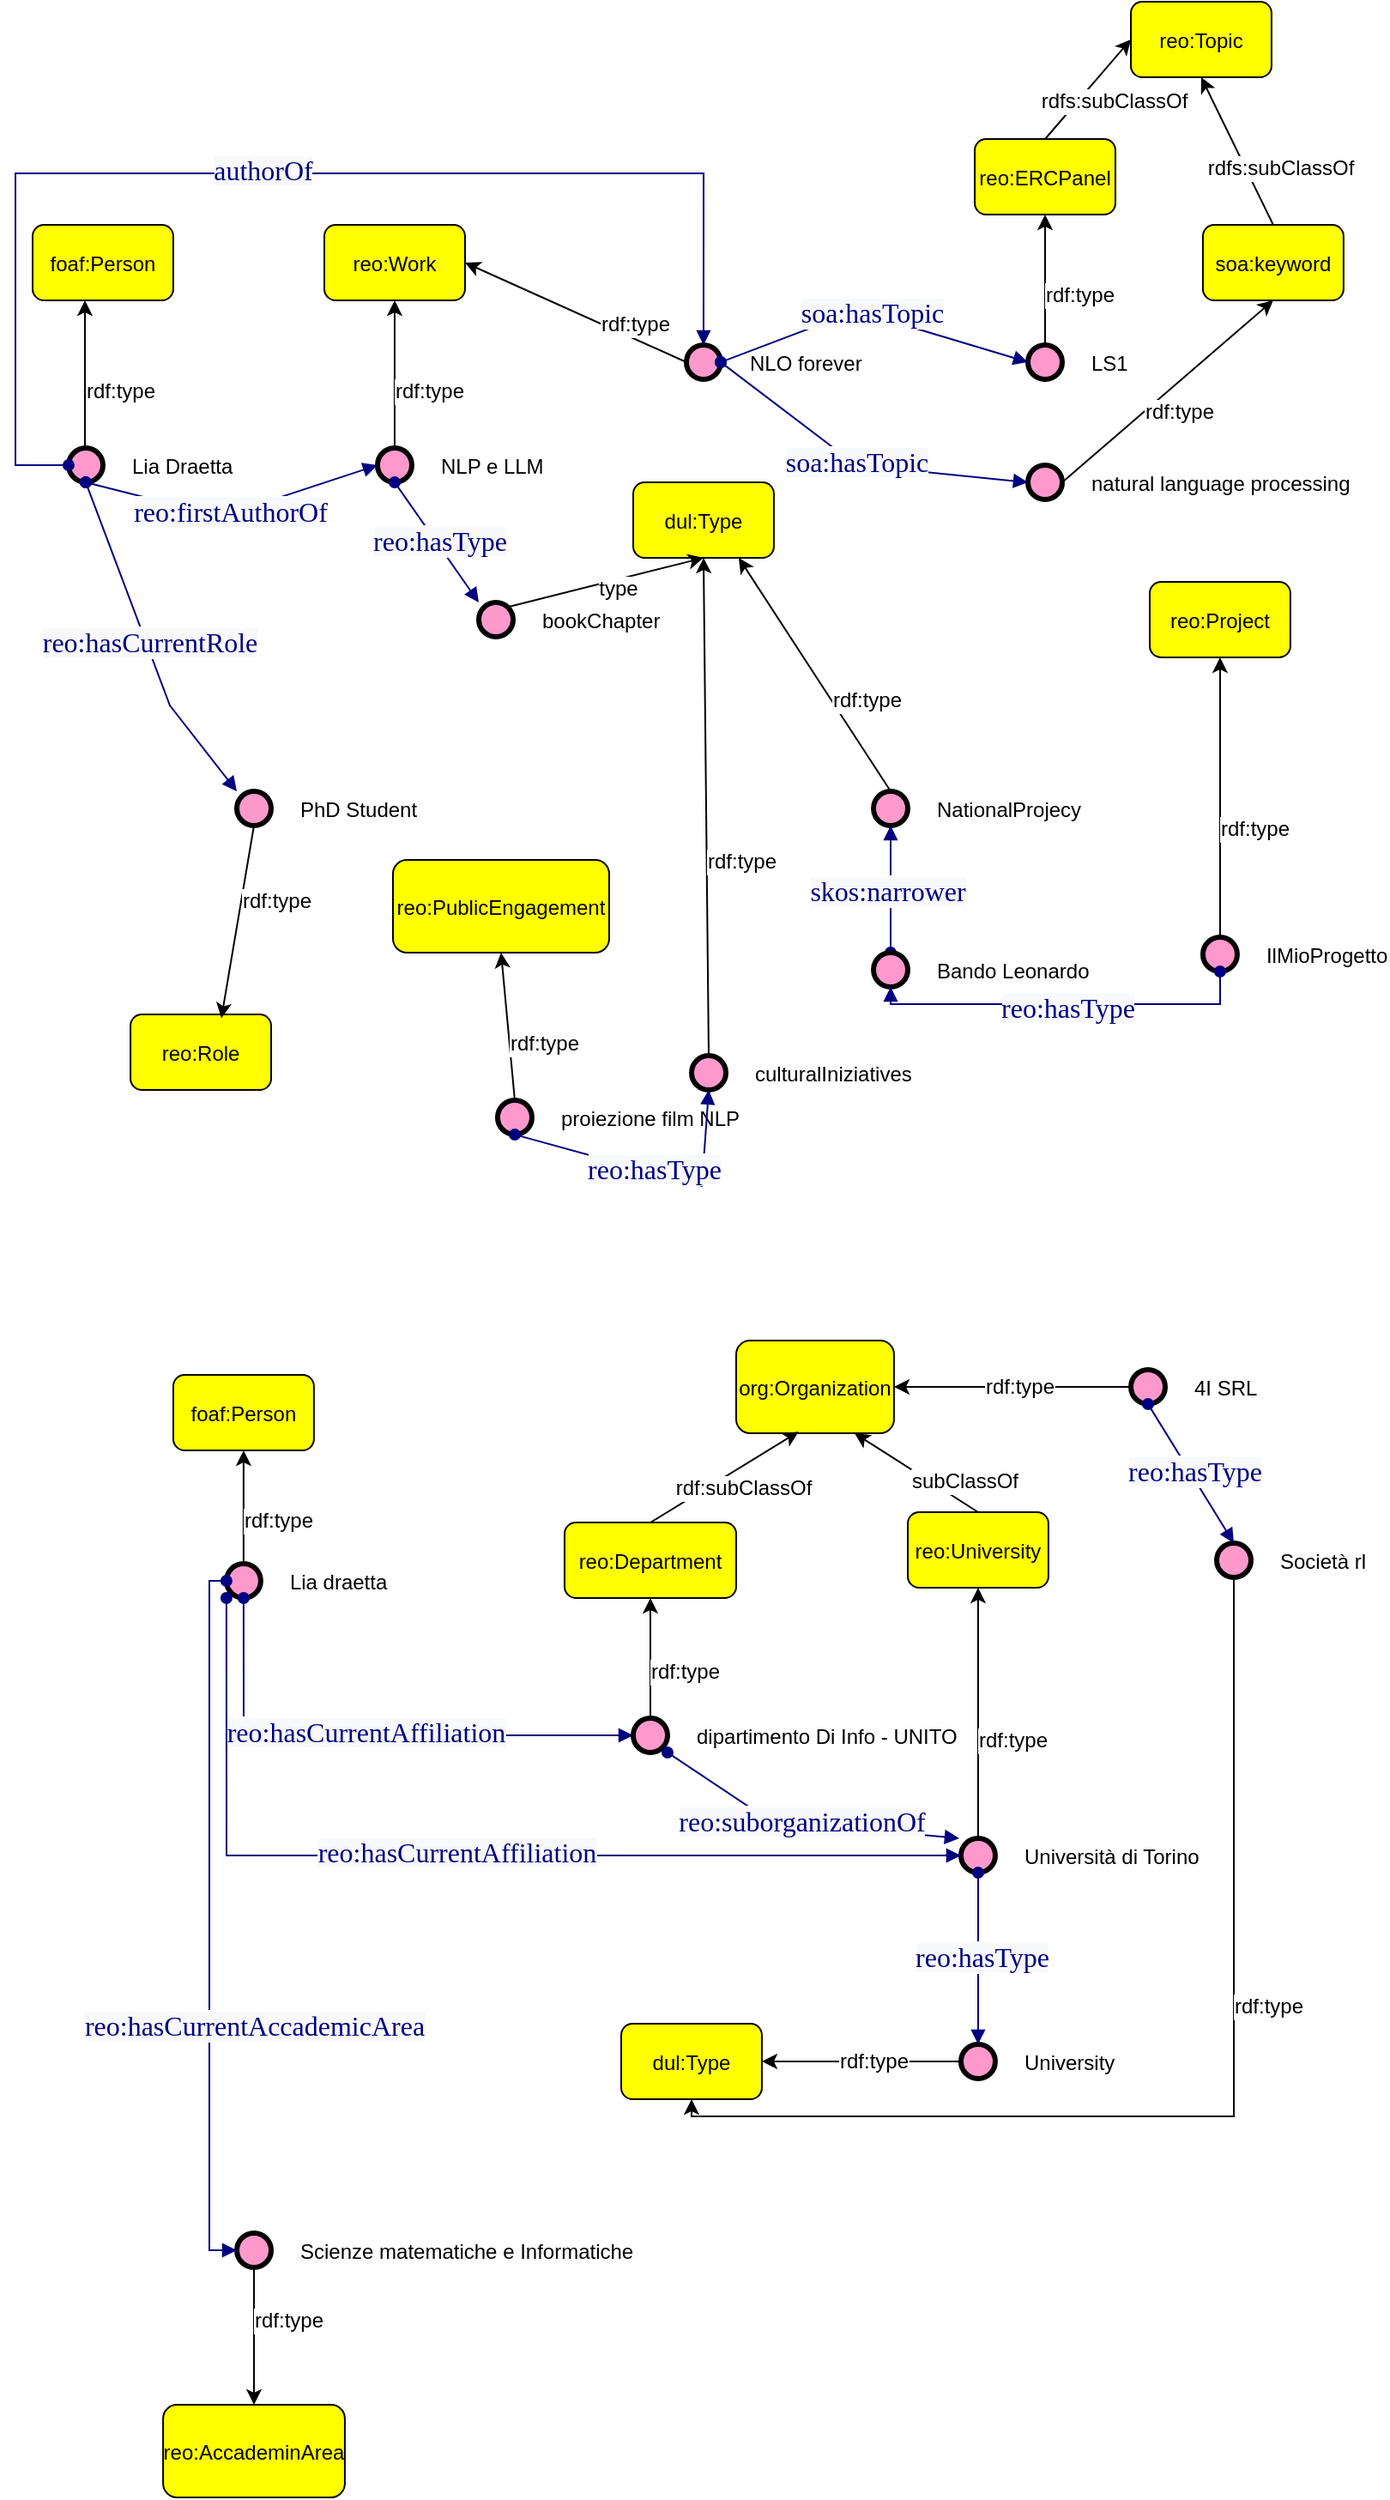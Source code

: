 <mxfile version="26.0.10">
  <diagram name="Pagina-1" id="G8kjAlk_GBHAxWzY2wQV">
    <mxGraphModel dx="1254" dy="639" grid="1" gridSize="10" guides="1" tooltips="1" connect="1" arrows="1" fold="1" page="1" pageScale="1" pageWidth="827" pageHeight="1169" math="0" shadow="0">
      <root>
        <mxCell id="0" />
        <mxCell id="1" parent="0" />
        <mxCell id="cSvHSWAlFdiokaMuMZuH-1" value="reo:Work" style="graphMlID=n4;shape=rect;rounded=1;arcsize=30;fillColor=#ffff00;strokeColor=#000000;strokeWidth=1.0" parent="1" vertex="1">
          <mxGeometry x="200" y="150" width="81.968" height="44" as="geometry" />
        </mxCell>
        <mxCell id="cSvHSWAlFdiokaMuMZuH-2" value="NLP e LLM" style="graphMlID=n9;shape=ellipse;fillColor=#ff99cc;strokeColor=#000000;strokeWidth=3.0;verticalAlign=middle;labelPosition=right;verticalLabelPosition=middle;align=left;spacingRight=1;spacing=17;" parent="1" vertex="1">
          <mxGeometry x="230.98" y="280" width="20" height="20" as="geometry" />
        </mxCell>
        <mxCell id="cSvHSWAlFdiokaMuMZuH-3" value="" style="endArrow=classic;html=1;textDirection=ltr;rounded=0;exitX=0.5;exitY=0;exitDx=0;exitDy=0;entryX=0.5;entryY=1;entryDx=0;entryDy=0;" parent="1" source="cSvHSWAlFdiokaMuMZuH-2" target="cSvHSWAlFdiokaMuMZuH-1" edge="1">
          <mxGeometry width="50" height="50" relative="1" as="geometry">
            <mxPoint x="340" y="300" as="sourcePoint" />
            <mxPoint x="487.95" y="300" as="targetPoint" />
          </mxGeometry>
        </mxCell>
        <mxCell id="cSvHSWAlFdiokaMuMZuH-4" value="rdf:type" style="text;html=1;align=center;verticalAlign=middle;resizable=0;points=[];labelBackgroundColor=#ffffff;rotation=0;" parent="cSvHSWAlFdiokaMuMZuH-3" vertex="1" connectable="0">
          <mxGeometry x="-0.221" relative="1" as="geometry">
            <mxPoint x="19.95" as="offset" />
          </mxGeometry>
        </mxCell>
        <mxCell id="cSvHSWAlFdiokaMuMZuH-7" value="" style="graphMlID=e0;rounded=0;endArrow=block;strokeColor=#000080;strokeWidth=1.0;startArrow=oval;startFill=1;endFill=1;exitX=0.5;exitY=1;exitDx=0;exitDy=0;entryX=0;entryY=0;entryDx=0;entryDy=0;" parent="1" source="cSvHSWAlFdiokaMuMZuH-2" target="cSvHSWAlFdiokaMuMZuH-9" edge="1">
          <mxGeometry relative="1" as="geometry">
            <mxPoint x="340" y="300.082" as="sourcePoint" />
            <mxPoint x="320" y="350" as="targetPoint" />
          </mxGeometry>
        </mxCell>
        <mxCell id="cSvHSWAlFdiokaMuMZuH-8" value="&lt;span style=&quot;color: rgb(0, 0, 128); font-family: dialog; font-size: 16px; background-color: rgb(248, 249, 250);&quot;&gt;reo:hasType&lt;/span&gt;" style="text;html=1;align=center;verticalAlign=middle;resizable=0;points=[];labelBackgroundColor=#ffffff;" parent="cSvHSWAlFdiokaMuMZuH-7" vertex="1" connectable="0">
          <mxGeometry x="-0.017" y="2" relative="1" as="geometry">
            <mxPoint as="offset" />
          </mxGeometry>
        </mxCell>
        <mxCell id="cSvHSWAlFdiokaMuMZuH-9" value="bookChapter" style="graphMlID=n9;shape=ellipse;fillColor=#ff99cc;strokeColor=#000000;strokeWidth=3.0;verticalAlign=middle;labelPosition=right;verticalLabelPosition=middle;align=left;spacingRight=1;spacing=17;" parent="1" vertex="1">
          <mxGeometry x="290" y="370" width="20" height="20" as="geometry" />
        </mxCell>
        <mxCell id="cSvHSWAlFdiokaMuMZuH-10" value="dul:Type" style="graphMlID=n4;shape=rect;rounded=1;arcsize=30;fillColor=#ffff00;strokeColor=#000000;strokeWidth=1.0" parent="1" vertex="1">
          <mxGeometry x="380" y="300" width="81.968" height="44" as="geometry" />
        </mxCell>
        <mxCell id="cSvHSWAlFdiokaMuMZuH-11" value="" style="endArrow=classic;html=1;textDirection=ltr;rounded=0;exitX=0.777;exitY=0.15;exitDx=0;exitDy=0;entryX=0.5;entryY=1;entryDx=0;entryDy=0;exitPerimeter=0;" parent="1" source="cSvHSWAlFdiokaMuMZuH-9" target="cSvHSWAlFdiokaMuMZuH-10" edge="1">
          <mxGeometry width="50" height="50" relative="1" as="geometry">
            <mxPoint x="340" y="300" as="sourcePoint" />
            <mxPoint x="487.95" y="300" as="targetPoint" />
          </mxGeometry>
        </mxCell>
        <mxCell id="cSvHSWAlFdiokaMuMZuH-12" value="type" style="text;html=1;align=center;verticalAlign=middle;resizable=0;points=[];labelBackgroundColor=#ffffff;rotation=0;" parent="cSvHSWAlFdiokaMuMZuH-11" vertex="1" connectable="0">
          <mxGeometry x="-0.221" relative="1" as="geometry">
            <mxPoint x="19.95" as="offset" />
          </mxGeometry>
        </mxCell>
        <mxCell id="cSvHSWAlFdiokaMuMZuH-13" value="reo:Role" style="graphMlID=n4;shape=rect;rounded=1;arcsize=30;fillColor=#ffff00;strokeColor=#000000;strokeWidth=1.0" parent="1" vertex="1">
          <mxGeometry x="87.04" y="610" width="81.968" height="44" as="geometry" />
        </mxCell>
        <mxCell id="cSvHSWAlFdiokaMuMZuH-14" value="PhD Student" style="graphMlID=n9;shape=ellipse;fillColor=#ff99cc;strokeColor=#000000;strokeWidth=3.0;verticalAlign=middle;labelPosition=right;verticalLabelPosition=middle;align=left;spacingRight=1;spacing=17;" parent="1" vertex="1">
          <mxGeometry x="149" y="480" width="20" height="20" as="geometry" />
        </mxCell>
        <mxCell id="cSvHSWAlFdiokaMuMZuH-15" value="" style="endArrow=classic;html=1;textDirection=ltr;rounded=0;entryX=0.646;entryY=0.05;entryDx=0;entryDy=0;entryPerimeter=0;exitX=0.5;exitY=1;exitDx=0;exitDy=0;" parent="1" target="cSvHSWAlFdiokaMuMZuH-13" edge="1" source="cSvHSWAlFdiokaMuMZuH-14">
          <mxGeometry width="50" height="50" relative="1" as="geometry">
            <mxPoint x="160" y="510" as="sourcePoint" />
            <mxPoint x="120" y="630" as="targetPoint" />
          </mxGeometry>
        </mxCell>
        <mxCell id="cSvHSWAlFdiokaMuMZuH-16" value="rdf:type" style="text;html=1;align=center;verticalAlign=middle;resizable=0;points=[];labelBackgroundColor=#ffffff;rotation=0;" parent="cSvHSWAlFdiokaMuMZuH-15" vertex="1" connectable="0">
          <mxGeometry x="-0.221" relative="1" as="geometry">
            <mxPoint x="19.95" as="offset" />
          </mxGeometry>
        </mxCell>
        <mxCell id="cSvHSWAlFdiokaMuMZuH-17" value="foaf:Person" style="graphMlID=n4;shape=rect;rounded=1;arcsize=30;fillColor=#ffff00;strokeColor=#000000;strokeWidth=1.0" parent="1" vertex="1">
          <mxGeometry x="30.0" y="150" width="81.968" height="44" as="geometry" />
        </mxCell>
        <mxCell id="cSvHSWAlFdiokaMuMZuH-18" value="Lia Draetta" style="graphMlID=n9;shape=ellipse;fillColor=#ff99cc;strokeColor=#000000;strokeWidth=3.0;verticalAlign=middle;labelPosition=right;verticalLabelPosition=middle;align=left;spacingRight=1;spacing=17;" parent="1" vertex="1">
          <mxGeometry x="50.98" y="280" width="20" height="20" as="geometry" />
        </mxCell>
        <mxCell id="cSvHSWAlFdiokaMuMZuH-19" value="" style="endArrow=classic;html=1;textDirection=ltr;rounded=0;exitX=0.5;exitY=0;exitDx=0;exitDy=0;entryX=0.5;entryY=1;entryDx=0;entryDy=0;" parent="1" edge="1">
          <mxGeometry width="50" height="50" relative="1" as="geometry">
            <mxPoint x="60.5" y="280" as="sourcePoint" />
            <mxPoint x="60.5" y="194" as="targetPoint" />
          </mxGeometry>
        </mxCell>
        <mxCell id="cSvHSWAlFdiokaMuMZuH-20" value="rdf:type" style="text;html=1;align=center;verticalAlign=middle;resizable=0;points=[];labelBackgroundColor=#ffffff;rotation=0;" parent="cSvHSWAlFdiokaMuMZuH-19" vertex="1" connectable="0">
          <mxGeometry x="-0.221" relative="1" as="geometry">
            <mxPoint x="19.95" as="offset" />
          </mxGeometry>
        </mxCell>
        <mxCell id="cSvHSWAlFdiokaMuMZuH-27" value="" style="graphMlID=e0;rounded=0;endArrow=block;strokeColor=#000080;strokeWidth=1.0;startArrow=oval;startFill=1;endFill=1;exitX=0.5;exitY=1;exitDx=0;exitDy=0;entryX=0;entryY=0;entryDx=0;entryDy=0;" parent="1" source="cSvHSWAlFdiokaMuMZuH-18" target="cSvHSWAlFdiokaMuMZuH-14" edge="1">
          <mxGeometry relative="1" as="geometry">
            <mxPoint x="380" y="370.082" as="sourcePoint" />
            <mxPoint x="531" y="370" as="targetPoint" />
            <Array as="points">
              <mxPoint x="110" y="430" />
            </Array>
          </mxGeometry>
        </mxCell>
        <mxCell id="cSvHSWAlFdiokaMuMZuH-28" value="&lt;span style=&quot;color: rgb(0, 0, 128); font-family: dialog; font-size: 16px; background-color: rgb(248, 249, 250);&quot;&gt;reo:hasCurrentRole&lt;/span&gt;" style="text;html=1;align=center;verticalAlign=middle;resizable=0;points=[];labelBackgroundColor=#ffffff;" parent="cSvHSWAlFdiokaMuMZuH-27" vertex="1" connectable="0">
          <mxGeometry x="-0.017" y="2" relative="1" as="geometry">
            <mxPoint as="offset" />
          </mxGeometry>
        </mxCell>
        <mxCell id="cSvHSWAlFdiokaMuMZuH-29" style="edgeStyle=orthogonalEdgeStyle;rounded=0;orthogonalLoop=1;jettySize=auto;html=1;exitX=0.5;exitY=1;exitDx=0;exitDy=0;" parent="1" source="cSvHSWAlFdiokaMuMZuH-14" target="cSvHSWAlFdiokaMuMZuH-14" edge="1">
          <mxGeometry relative="1" as="geometry" />
        </mxCell>
        <mxCell id="cSvHSWAlFdiokaMuMZuH-32" value="" style="graphMlID=e0;rounded=0;endArrow=block;strokeColor=#000080;strokeWidth=1.0;startArrow=oval;startFill=1;endFill=1;exitX=0.5;exitY=1;exitDx=0;exitDy=0;entryX=0;entryY=0.5;entryDx=0;entryDy=0;" parent="1" source="cSvHSWAlFdiokaMuMZuH-18" target="cSvHSWAlFdiokaMuMZuH-2" edge="1">
          <mxGeometry relative="1" as="geometry">
            <mxPoint x="370" y="400.082" as="sourcePoint" />
            <mxPoint x="521" y="400" as="targetPoint" />
            <Array as="points">
              <mxPoint x="140" y="320" />
            </Array>
          </mxGeometry>
        </mxCell>
        <mxCell id="cSvHSWAlFdiokaMuMZuH-33" value="&lt;span style=&quot;color: rgb(0, 0, 128); font-family: dialog; font-size: 16px; background-color: rgb(248, 249, 250);&quot;&gt;reo:firstAuthorOf&lt;/span&gt;" style="text;html=1;align=center;verticalAlign=middle;resizable=0;points=[];labelBackgroundColor=#ffffff;" parent="cSvHSWAlFdiokaMuMZuH-32" vertex="1" connectable="0">
          <mxGeometry x="-0.017" y="2" relative="1" as="geometry">
            <mxPoint as="offset" />
          </mxGeometry>
        </mxCell>
        <mxCell id="cSvHSWAlFdiokaMuMZuH-34" value="NLO forever" style="graphMlID=n9;shape=ellipse;fillColor=#ff99cc;strokeColor=#000000;strokeWidth=3.0;verticalAlign=middle;labelPosition=right;verticalLabelPosition=middle;align=left;spacingRight=1;spacing=17;" parent="1" vertex="1">
          <mxGeometry x="410.98" y="220" width="20" height="20" as="geometry" />
        </mxCell>
        <mxCell id="cSvHSWAlFdiokaMuMZuH-39" value="" style="endArrow=classic;html=1;textDirection=ltr;rounded=0;exitX=0;exitY=0.5;exitDx=0;exitDy=0;entryX=1;entryY=0.5;entryDx=0;entryDy=0;" parent="1" source="cSvHSWAlFdiokaMuMZuH-34" target="cSvHSWAlFdiokaMuMZuH-1" edge="1">
          <mxGeometry width="50" height="50" relative="1" as="geometry">
            <mxPoint x="370" y="400" as="sourcePoint" />
            <mxPoint x="517.95" y="400" as="targetPoint" />
          </mxGeometry>
        </mxCell>
        <mxCell id="cSvHSWAlFdiokaMuMZuH-40" value="rdf:type" style="text;html=1;align=center;verticalAlign=middle;resizable=0;points=[];labelBackgroundColor=#ffffff;rotation=0;" parent="cSvHSWAlFdiokaMuMZuH-39" vertex="1" connectable="0">
          <mxGeometry x="-0.221" relative="1" as="geometry">
            <mxPoint x="19.95" as="offset" />
          </mxGeometry>
        </mxCell>
        <mxCell id="cSvHSWAlFdiokaMuMZuH-41" value="" style="graphMlID=e0;rounded=0;endArrow=block;strokeColor=#000080;strokeWidth=1.0;startArrow=oval;startFill=1;endFill=1;exitX=0;exitY=0.5;exitDx=0;exitDy=0;entryX=0.5;entryY=0;entryDx=0;entryDy=0;edgeStyle=orthogonalEdgeStyle;" parent="1" source="cSvHSWAlFdiokaMuMZuH-18" target="cSvHSWAlFdiokaMuMZuH-34" edge="1">
          <mxGeometry relative="1" as="geometry">
            <mxPoint x="370" y="400.082" as="sourcePoint" />
            <mxPoint x="521" y="400" as="targetPoint" />
            <Array as="points">
              <mxPoint x="20" y="290" />
              <mxPoint x="20" y="120" />
              <mxPoint x="421" y="120" />
            </Array>
          </mxGeometry>
        </mxCell>
        <mxCell id="cSvHSWAlFdiokaMuMZuH-42" value="&lt;span style=&quot;color: rgb(0, 0, 128); font-family: dialog; font-size: 16px; background-color: rgb(248, 249, 250);&quot;&gt;authorOf&lt;/span&gt;" style="text;html=1;align=center;verticalAlign=middle;resizable=0;points=[];labelBackgroundColor=#ffffff;" parent="cSvHSWAlFdiokaMuMZuH-41" vertex="1" connectable="0">
          <mxGeometry x="-0.017" y="2" relative="1" as="geometry">
            <mxPoint as="offset" />
          </mxGeometry>
        </mxCell>
        <mxCell id="cSvHSWAlFdiokaMuMZuH-48" value="reo:PublicEngagement" style="graphMlID=n4;shape=rect;rounded=1;arcsize=30;fillColor=#ffff00;strokeColor=#000000;strokeWidth=1.0" parent="1" vertex="1">
          <mxGeometry x="240" y="520" width="125.98" height="54" as="geometry" />
        </mxCell>
        <mxCell id="cSvHSWAlFdiokaMuMZuH-50" value="proiezione film NLP" style="graphMlID=n9;shape=ellipse;fillColor=#ff99cc;strokeColor=#000000;strokeWidth=3.0;verticalAlign=middle;labelPosition=right;verticalLabelPosition=middle;align=left;spacingRight=1;spacing=17;" parent="1" vertex="1">
          <mxGeometry x="300.98" y="660" width="20" height="20" as="geometry" />
        </mxCell>
        <mxCell id="cSvHSWAlFdiokaMuMZuH-51" value="" style="endArrow=classic;html=1;textDirection=ltr;rounded=0;exitX=0.5;exitY=0;exitDx=0;exitDy=0;entryX=0.5;entryY=1;entryDx=0;entryDy=0;" parent="1" source="cSvHSWAlFdiokaMuMZuH-50" target="cSvHSWAlFdiokaMuMZuH-48" edge="1">
          <mxGeometry width="50" height="50" relative="1" as="geometry">
            <mxPoint x="370" y="500" as="sourcePoint" />
            <mxPoint x="517.95" y="500" as="targetPoint" />
          </mxGeometry>
        </mxCell>
        <mxCell id="cSvHSWAlFdiokaMuMZuH-52" value="rdf:type" style="text;html=1;align=center;verticalAlign=middle;resizable=0;points=[];labelBackgroundColor=#ffffff;rotation=0;" parent="cSvHSWAlFdiokaMuMZuH-51" vertex="1" connectable="0">
          <mxGeometry x="-0.221" relative="1" as="geometry">
            <mxPoint x="19.95" as="offset" />
          </mxGeometry>
        </mxCell>
        <mxCell id="cSvHSWAlFdiokaMuMZuH-53" value="" style="graphMlID=e0;rounded=0;endArrow=block;strokeColor=#000080;strokeWidth=1.0;startArrow=oval;startFill=1;endFill=1;exitX=0.5;exitY=1;exitDx=0;exitDy=0;entryX=0.5;entryY=1;entryDx=0;entryDy=0;" parent="1" source="cSvHSWAlFdiokaMuMZuH-50" target="cSvHSWAlFdiokaMuMZuH-55" edge="1">
          <mxGeometry relative="1" as="geometry">
            <mxPoint x="370" y="590.082" as="sourcePoint" />
            <mxPoint x="570" y="830" as="targetPoint" />
            <Array as="points">
              <mxPoint x="420" y="710" />
            </Array>
          </mxGeometry>
        </mxCell>
        <mxCell id="cSvHSWAlFdiokaMuMZuH-54" value="&lt;span style=&quot;color: rgb(0, 0, 128); font-family: dialog; font-size: 16px; background-color: rgb(248, 249, 250);&quot;&gt;reo:hasType&lt;/span&gt;" style="text;html=1;align=center;verticalAlign=middle;resizable=0;points=[];labelBackgroundColor=#ffffff;" parent="cSvHSWAlFdiokaMuMZuH-53" vertex="1" connectable="0">
          <mxGeometry x="-0.017" y="2" relative="1" as="geometry">
            <mxPoint as="offset" />
          </mxGeometry>
        </mxCell>
        <mxCell id="cSvHSWAlFdiokaMuMZuH-55" value="culturalIniziatives" style="graphMlID=n9;shape=ellipse;fillColor=#ff99cc;strokeColor=#000000;strokeWidth=3.0;verticalAlign=middle;labelPosition=right;verticalLabelPosition=middle;align=left;spacingRight=1;spacing=17;" parent="1" vertex="1">
          <mxGeometry x="414" y="634" width="20" height="20" as="geometry" />
        </mxCell>
        <mxCell id="cSvHSWAlFdiokaMuMZuH-56" value="" style="endArrow=classic;html=1;textDirection=ltr;rounded=0;exitX=0.5;exitY=0;exitDx=0;exitDy=0;entryX=0.5;entryY=1;entryDx=0;entryDy=0;" parent="1" source="cSvHSWAlFdiokaMuMZuH-55" target="cSvHSWAlFdiokaMuMZuH-10" edge="1">
          <mxGeometry width="50" height="50" relative="1" as="geometry">
            <mxPoint x="461" y="760" as="sourcePoint" />
            <mxPoint x="650" y="700" as="targetPoint" />
          </mxGeometry>
        </mxCell>
        <mxCell id="cSvHSWAlFdiokaMuMZuH-57" value="rdf:type" style="text;html=1;align=center;verticalAlign=middle;resizable=0;points=[];labelBackgroundColor=#ffffff;rotation=0;" parent="cSvHSWAlFdiokaMuMZuH-56" vertex="1" connectable="0">
          <mxGeometry x="-0.221" relative="1" as="geometry">
            <mxPoint x="19.95" as="offset" />
          </mxGeometry>
        </mxCell>
        <mxCell id="cSvHSWAlFdiokaMuMZuH-65" value="reo:Project" style="graphMlID=n4;shape=rect;rounded=1;arcsize=30;fillColor=#ffff00;strokeColor=#000000;strokeWidth=1.0" parent="1" vertex="1">
          <mxGeometry x="680.99" y="358" width="81.968" height="44" as="geometry" />
        </mxCell>
        <mxCell id="cSvHSWAlFdiokaMuMZuH-72" value="NationalProjecy" style="graphMlID=n9;shape=ellipse;fillColor=#ff99cc;strokeColor=#000000;strokeWidth=3.0;verticalAlign=middle;labelPosition=right;verticalLabelPosition=middle;align=left;spacingRight=1;spacing=17;" parent="1" vertex="1">
          <mxGeometry x="520" y="480" width="20" height="20" as="geometry" />
        </mxCell>
        <mxCell id="cSvHSWAlFdiokaMuMZuH-75" value="" style="endArrow=classic;html=1;textDirection=ltr;rounded=0;exitX=0.5;exitY=0;exitDx=0;exitDy=0;entryX=0.75;entryY=1;entryDx=0;entryDy=0;" parent="1" source="cSvHSWAlFdiokaMuMZuH-72" target="cSvHSWAlFdiokaMuMZuH-10" edge="1">
          <mxGeometry width="50" height="50" relative="1" as="geometry">
            <mxPoint x="320" y="430" as="sourcePoint" />
            <mxPoint x="467.95" y="430" as="targetPoint" />
          </mxGeometry>
        </mxCell>
        <mxCell id="cSvHSWAlFdiokaMuMZuH-76" value="rdf:type" style="text;html=1;align=center;verticalAlign=middle;resizable=0;points=[];labelBackgroundColor=#ffffff;rotation=0;" parent="cSvHSWAlFdiokaMuMZuH-75" vertex="1" connectable="0">
          <mxGeometry x="-0.221" relative="1" as="geometry">
            <mxPoint x="19.95" as="offset" />
          </mxGeometry>
        </mxCell>
        <mxCell id="cSvHSWAlFdiokaMuMZuH-78" value="IlMioProgetto" style="graphMlID=n9;shape=ellipse;fillColor=#ff99cc;strokeColor=#000000;strokeWidth=3.0;verticalAlign=middle;labelPosition=right;verticalLabelPosition=middle;align=left;spacingRight=1;spacing=17;" parent="1" vertex="1">
          <mxGeometry x="711.97" y="565" width="20" height="20" as="geometry" />
        </mxCell>
        <mxCell id="cSvHSWAlFdiokaMuMZuH-79" value="" style="graphMlID=e0;rounded=0;endArrow=block;strokeColor=#000080;strokeWidth=1.0;startArrow=oval;startFill=1;endFill=1;exitX=0.5;exitY=0;exitDx=0;exitDy=0;entryX=0.5;entryY=1;entryDx=0;entryDy=0;" parent="1" source="cSvHSWAlFdiokaMuMZuH-83" target="cSvHSWAlFdiokaMuMZuH-72" edge="1">
          <mxGeometry relative="1" as="geometry">
            <mxPoint x="400" y="500.082" as="sourcePoint" />
            <mxPoint x="540" y="500" as="targetPoint" />
          </mxGeometry>
        </mxCell>
        <mxCell id="cSvHSWAlFdiokaMuMZuH-80" value="&lt;font face=&quot;dialog&quot; color=&quot;#000080&quot;&gt;&lt;span style=&quot;font-size: 16px; background-color: rgb(248, 249, 250);&quot;&gt;skos:narrower&lt;/span&gt;&lt;/font&gt;" style="text;html=1;align=center;verticalAlign=middle;resizable=0;points=[];labelBackgroundColor=#ffffff;" parent="cSvHSWAlFdiokaMuMZuH-79" vertex="1" connectable="0">
          <mxGeometry x="-0.017" y="2" relative="1" as="geometry">
            <mxPoint as="offset" />
          </mxGeometry>
        </mxCell>
        <mxCell id="cSvHSWAlFdiokaMuMZuH-81" value="" style="endArrow=classic;html=1;textDirection=ltr;rounded=0;exitX=0.5;exitY=0;exitDx=0;exitDy=0;entryX=0.5;entryY=1;entryDx=0;entryDy=0;" parent="1" source="cSvHSWAlFdiokaMuMZuH-78" target="cSvHSWAlFdiokaMuMZuH-65" edge="1">
          <mxGeometry width="50" height="50" relative="1" as="geometry">
            <mxPoint x="400" y="500" as="sourcePoint" />
            <mxPoint x="547.95" y="500" as="targetPoint" />
          </mxGeometry>
        </mxCell>
        <mxCell id="cSvHSWAlFdiokaMuMZuH-82" value="rdf:type" style="text;html=1;align=center;verticalAlign=middle;resizable=0;points=[];labelBackgroundColor=#ffffff;rotation=0;" parent="cSvHSWAlFdiokaMuMZuH-81" vertex="1" connectable="0">
          <mxGeometry x="-0.221" relative="1" as="geometry">
            <mxPoint x="19.95" as="offset" />
          </mxGeometry>
        </mxCell>
        <mxCell id="cSvHSWAlFdiokaMuMZuH-83" value="Bando Leonardo" style="graphMlID=n9;shape=ellipse;fillColor=#ff99cc;strokeColor=#000000;strokeWidth=3.0;verticalAlign=middle;labelPosition=right;verticalLabelPosition=middle;align=left;spacingRight=1;spacing=17;" parent="1" vertex="1">
          <mxGeometry x="520" y="574" width="20" height="20" as="geometry" />
        </mxCell>
        <mxCell id="cSvHSWAlFdiokaMuMZuH-86" value="" style="graphMlID=e0;rounded=0;endArrow=block;strokeColor=#000080;strokeWidth=1.0;startArrow=oval;startFill=1;endFill=1;exitX=0.5;exitY=1;exitDx=0;exitDy=0;entryX=0.5;entryY=1;entryDx=0;entryDy=0;edgeStyle=orthogonalEdgeStyle;" parent="1" source="cSvHSWAlFdiokaMuMZuH-78" target="cSvHSWAlFdiokaMuMZuH-83" edge="1">
          <mxGeometry relative="1" as="geometry">
            <mxPoint x="320" y="500.082" as="sourcePoint" />
            <mxPoint x="471" y="500" as="targetPoint" />
          </mxGeometry>
        </mxCell>
        <mxCell id="cSvHSWAlFdiokaMuMZuH-87" value="&lt;span style=&quot;color: rgb(0, 0, 128); font-family: dialog; font-size: 16px; background-color: rgb(248, 249, 250);&quot;&gt;reo:hasType&lt;/span&gt;" style="text;html=1;align=center;verticalAlign=middle;resizable=0;points=[];labelBackgroundColor=#ffffff;" parent="cSvHSWAlFdiokaMuMZuH-86" vertex="1" connectable="0">
          <mxGeometry x="-0.017" y="2" relative="1" as="geometry">
            <mxPoint as="offset" />
          </mxGeometry>
        </mxCell>
        <mxCell id="cSvHSWAlFdiokaMuMZuH-89" value="foaf:Person" style="graphMlID=n4;shape=rect;rounded=1;arcsize=30;fillColor=#ffff00;strokeColor=#000000;strokeWidth=1.0" parent="1" vertex="1">
          <mxGeometry x="111.97" y="820" width="81.968" height="44" as="geometry" />
        </mxCell>
        <mxCell id="cSvHSWAlFdiokaMuMZuH-90" value="Lia draetta" style="graphMlID=n9;shape=ellipse;fillColor=#ff99cc;strokeColor=#000000;strokeWidth=3.0;verticalAlign=middle;labelPosition=right;verticalLabelPosition=middle;align=left;spacingRight=1;spacing=17;" parent="1" vertex="1">
          <mxGeometry x="142.95" y="930" width="20" height="20" as="geometry" />
        </mxCell>
        <mxCell id="cSvHSWAlFdiokaMuMZuH-93" value="" style="endArrow=classic;html=1;textDirection=ltr;rounded=0;exitX=0.5;exitY=0;exitDx=0;exitDy=0;entryX=0.5;entryY=1;entryDx=0;entryDy=0;" parent="1" source="cSvHSWAlFdiokaMuMZuH-90" target="cSvHSWAlFdiokaMuMZuH-89" edge="1">
          <mxGeometry width="50" height="50" relative="1" as="geometry">
            <mxPoint x="220" y="950" as="sourcePoint" />
            <mxPoint x="367.95" y="950" as="targetPoint" />
          </mxGeometry>
        </mxCell>
        <mxCell id="cSvHSWAlFdiokaMuMZuH-94" value="rdf:type" style="text;html=1;align=center;verticalAlign=middle;resizable=0;points=[];labelBackgroundColor=#ffffff;rotation=0;" parent="cSvHSWAlFdiokaMuMZuH-93" vertex="1" connectable="0">
          <mxGeometry x="-0.221" relative="1" as="geometry">
            <mxPoint x="19.95" as="offset" />
          </mxGeometry>
        </mxCell>
        <mxCell id="cSvHSWAlFdiokaMuMZuH-95" value="org:Organization" style="graphMlID=n4;shape=rect;rounded=1;arcsize=30;fillColor=#ffff00;strokeColor=#000000;strokeWidth=1.0" parent="1" vertex="1">
          <mxGeometry x="440" y="800" width="91.97" height="54" as="geometry" />
        </mxCell>
        <mxCell id="cSvHSWAlFdiokaMuMZuH-96" value="reo:Department" style="graphMlID=n4;shape=rect;rounded=1;arcsize=30;fillColor=#ffff00;strokeColor=#000000;strokeWidth=1.0" parent="1" vertex="1">
          <mxGeometry x="340" y="906" width="100" height="44" as="geometry" />
        </mxCell>
        <mxCell id="cSvHSWAlFdiokaMuMZuH-97" value="reo:University" style="graphMlID=n4;shape=rect;rounded=1;arcsize=30;fillColor=#ffff00;strokeColor=#000000;strokeWidth=1.0" parent="1" vertex="1">
          <mxGeometry x="540" y="900" width="81.968" height="44" as="geometry" />
        </mxCell>
        <mxCell id="cSvHSWAlFdiokaMuMZuH-98" value="" style="endArrow=classic;html=1;textDirection=ltr;rounded=0;exitX=0.5;exitY=0;exitDx=0;exitDy=0;entryX=0.395;entryY=0.984;entryDx=0;entryDy=0;entryPerimeter=0;" parent="1" source="cSvHSWAlFdiokaMuMZuH-96" target="cSvHSWAlFdiokaMuMZuH-95" edge="1">
          <mxGeometry width="50" height="50" relative="1" as="geometry">
            <mxPoint x="230" y="930" as="sourcePoint" />
            <mxPoint x="377.95" y="930" as="targetPoint" />
          </mxGeometry>
        </mxCell>
        <mxCell id="cSvHSWAlFdiokaMuMZuH-99" value="rdf:subClassOf" style="text;html=1;align=center;verticalAlign=middle;resizable=0;points=[];labelBackgroundColor=#ffffff;rotation=0;" parent="cSvHSWAlFdiokaMuMZuH-98" vertex="1" connectable="0">
          <mxGeometry x="-0.221" relative="1" as="geometry">
            <mxPoint x="19.95" as="offset" />
          </mxGeometry>
        </mxCell>
        <mxCell id="cSvHSWAlFdiokaMuMZuH-101" value="" style="endArrow=classic;html=1;textDirection=ltr;rounded=0;exitX=0.5;exitY=0;exitDx=0;exitDy=0;entryX=0.75;entryY=1;entryDx=0;entryDy=0;" parent="1" source="cSvHSWAlFdiokaMuMZuH-97" target="cSvHSWAlFdiokaMuMZuH-95" edge="1">
          <mxGeometry width="50" height="50" relative="1" as="geometry">
            <mxPoint x="450" y="916" as="sourcePoint" />
            <mxPoint x="486" y="863" as="targetPoint" />
          </mxGeometry>
        </mxCell>
        <mxCell id="cSvHSWAlFdiokaMuMZuH-102" value="subClassOf" style="text;html=1;align=center;verticalAlign=middle;resizable=0;points=[];labelBackgroundColor=#ffffff;rotation=0;" parent="cSvHSWAlFdiokaMuMZuH-101" vertex="1" connectable="0">
          <mxGeometry x="-0.221" relative="1" as="geometry">
            <mxPoint x="19.95" as="offset" />
          </mxGeometry>
        </mxCell>
        <mxCell id="cSvHSWAlFdiokaMuMZuH-103" value="" style="graphMlID=e0;rounded=0;endArrow=block;strokeColor=#000080;strokeWidth=1.0;startArrow=oval;startFill=1;endFill=1;exitX=0.5;exitY=1;exitDx=0;exitDy=0;entryX=0;entryY=0.5;entryDx=0;entryDy=0;edgeStyle=orthogonalEdgeStyle;" parent="1" source="cSvHSWAlFdiokaMuMZuH-90" target="cSvHSWAlFdiokaMuMZuH-105" edge="1">
          <mxGeometry relative="1" as="geometry">
            <mxPoint x="230" y="930.082" as="sourcePoint" />
            <mxPoint x="381" y="930" as="targetPoint" />
          </mxGeometry>
        </mxCell>
        <mxCell id="cSvHSWAlFdiokaMuMZuH-104" value="&lt;span style=&quot;color: rgb(0, 0, 128); font-family: dialog; font-size: 16px; background-color: rgb(248, 249, 250);&quot;&gt;reo:hasCurrentAffiliation&lt;/span&gt;" style="text;html=1;align=center;verticalAlign=middle;resizable=0;points=[];labelBackgroundColor=#ffffff;" parent="cSvHSWAlFdiokaMuMZuH-103" vertex="1" connectable="0">
          <mxGeometry x="-0.017" y="2" relative="1" as="geometry">
            <mxPoint as="offset" />
          </mxGeometry>
        </mxCell>
        <mxCell id="cSvHSWAlFdiokaMuMZuH-105" value="dipartimento Di Info - UNITO" style="graphMlID=n9;shape=ellipse;fillColor=#ff99cc;strokeColor=#000000;strokeWidth=3.0;verticalAlign=middle;labelPosition=right;verticalLabelPosition=middle;align=left;spacingRight=1;spacing=17;" parent="1" vertex="1">
          <mxGeometry x="380" y="1020" width="20" height="20" as="geometry" />
        </mxCell>
        <mxCell id="cSvHSWAlFdiokaMuMZuH-107" value="" style="endArrow=classic;html=1;textDirection=ltr;rounded=0;exitX=0.5;exitY=0;exitDx=0;exitDy=0;entryX=0.5;entryY=1;entryDx=0;entryDy=0;" parent="1" source="cSvHSWAlFdiokaMuMZuH-105" target="cSvHSWAlFdiokaMuMZuH-96" edge="1">
          <mxGeometry width="50" height="50" relative="1" as="geometry">
            <mxPoint x="310" y="930" as="sourcePoint" />
            <mxPoint x="457.95" y="930" as="targetPoint" />
          </mxGeometry>
        </mxCell>
        <mxCell id="cSvHSWAlFdiokaMuMZuH-108" value="rdf:type" style="text;html=1;align=center;verticalAlign=middle;resizable=0;points=[];labelBackgroundColor=#ffffff;rotation=0;" parent="cSvHSWAlFdiokaMuMZuH-107" vertex="1" connectable="0">
          <mxGeometry x="-0.221" relative="1" as="geometry">
            <mxPoint x="19.95" as="offset" />
          </mxGeometry>
        </mxCell>
        <mxCell id="cSvHSWAlFdiokaMuMZuH-111" value="Università di Torino" style="graphMlID=n9;shape=ellipse;fillColor=#ff99cc;strokeColor=#000000;strokeWidth=3.0;verticalAlign=middle;labelPosition=right;verticalLabelPosition=middle;align=left;spacingRight=1;spacing=17;" parent="1" vertex="1">
          <mxGeometry x="570.98" y="1090" width="20" height="20" as="geometry" />
        </mxCell>
        <mxCell id="cSvHSWAlFdiokaMuMZuH-112" value="" style="graphMlID=e0;rounded=0;endArrow=block;strokeColor=#000080;strokeWidth=1.0;startArrow=oval;startFill=1;endFill=1;exitX=0;exitY=1;exitDx=0;exitDy=0;entryX=0;entryY=0.5;entryDx=0;entryDy=0;edgeStyle=orthogonalEdgeStyle;" parent="1" source="cSvHSWAlFdiokaMuMZuH-90" target="cSvHSWAlFdiokaMuMZuH-111" edge="1">
          <mxGeometry relative="1" as="geometry">
            <mxPoint x="300" y="1090.082" as="sourcePoint" />
            <mxPoint x="451" y="1090" as="targetPoint" />
          </mxGeometry>
        </mxCell>
        <mxCell id="cSvHSWAlFdiokaMuMZuH-113" value="&lt;span style=&quot;color: rgb(0, 0, 128); font-family: dialog; font-size: 16px; background-color: rgb(248, 249, 250);&quot;&gt;reo:hasCurrentAffiliation&lt;/span&gt;" style="text;html=1;align=center;verticalAlign=middle;resizable=0;points=[];labelBackgroundColor=#ffffff;" parent="cSvHSWAlFdiokaMuMZuH-112" vertex="1" connectable="0">
          <mxGeometry x="-0.017" y="2" relative="1" as="geometry">
            <mxPoint as="offset" />
          </mxGeometry>
        </mxCell>
        <mxCell id="cSvHSWAlFdiokaMuMZuH-114" value="" style="endArrow=classic;html=1;textDirection=ltr;rounded=0;exitX=0.5;exitY=0;exitDx=0;exitDy=0;entryX=0.5;entryY=1;entryDx=0;entryDy=0;" parent="1" source="cSvHSWAlFdiokaMuMZuH-111" target="cSvHSWAlFdiokaMuMZuH-97" edge="1">
          <mxGeometry width="50" height="50" relative="1" as="geometry">
            <mxPoint x="450" y="1030" as="sourcePoint" />
            <mxPoint x="450" y="960" as="targetPoint" />
          </mxGeometry>
        </mxCell>
        <mxCell id="cSvHSWAlFdiokaMuMZuH-115" value="rdf:type" style="text;html=1;align=center;verticalAlign=middle;resizable=0;points=[];labelBackgroundColor=#ffffff;rotation=0;" parent="cSvHSWAlFdiokaMuMZuH-114" vertex="1" connectable="0">
          <mxGeometry x="-0.221" relative="1" as="geometry">
            <mxPoint x="19.95" as="offset" />
          </mxGeometry>
        </mxCell>
        <mxCell id="cSvHSWAlFdiokaMuMZuH-116" value="" style="graphMlID=e0;rounded=0;endArrow=block;strokeColor=#000080;strokeWidth=1.0;startArrow=oval;startFill=1;endFill=1;exitX=1;exitY=1;exitDx=0;exitDy=0;" parent="1" source="cSvHSWAlFdiokaMuMZuH-105" edge="1">
          <mxGeometry relative="1" as="geometry">
            <mxPoint x="300" y="1030.082" as="sourcePoint" />
            <mxPoint x="570" y="1090" as="targetPoint" />
            <Array as="points">
              <mxPoint x="460" y="1080" />
            </Array>
          </mxGeometry>
        </mxCell>
        <mxCell id="cSvHSWAlFdiokaMuMZuH-117" value="&lt;span style=&quot;color: rgb(0, 0, 128); font-family: dialog; font-size: 16px; background-color: rgb(248, 249, 250);&quot;&gt;reo:suborganizationOf&lt;/span&gt;" style="text;html=1;align=center;verticalAlign=middle;resizable=0;points=[];labelBackgroundColor=#ffffff;" parent="cSvHSWAlFdiokaMuMZuH-116" vertex="1" connectable="0">
          <mxGeometry x="-0.017" y="2" relative="1" as="geometry">
            <mxPoint as="offset" />
          </mxGeometry>
        </mxCell>
        <mxCell id="cSvHSWAlFdiokaMuMZuH-118" value="dul:Type" style="graphMlID=n4;shape=rect;rounded=1;arcsize=30;fillColor=#ffff00;strokeColor=#000000;strokeWidth=1.0" parent="1" vertex="1">
          <mxGeometry x="373" y="1198" width="81.968" height="44" as="geometry" />
        </mxCell>
        <mxCell id="cSvHSWAlFdiokaMuMZuH-119" value="" style="graphMlID=e0;rounded=0;endArrow=block;strokeColor=#000080;strokeWidth=1.0;startArrow=oval;startFill=1;endFill=1;exitX=0.5;exitY=1;exitDx=0;exitDy=0;entryX=0.5;entryY=0;entryDx=0;entryDy=0;" parent="1" source="cSvHSWAlFdiokaMuMZuH-111" target="cSvHSWAlFdiokaMuMZuH-121" edge="1">
          <mxGeometry relative="1" as="geometry">
            <mxPoint x="530" y="1000.082" as="sourcePoint" />
            <mxPoint x="590" y="1250" as="targetPoint" />
          </mxGeometry>
        </mxCell>
        <mxCell id="cSvHSWAlFdiokaMuMZuH-120" value="&lt;font face=&quot;dialog&quot; color=&quot;#000080&quot;&gt;&lt;span style=&quot;font-size: 16px; background-color: rgb(248, 249, 250);&quot;&gt;reo:hasType&lt;/span&gt;&lt;/font&gt;" style="text;html=1;align=center;verticalAlign=middle;resizable=0;points=[];labelBackgroundColor=#ffffff;" parent="cSvHSWAlFdiokaMuMZuH-119" vertex="1" connectable="0">
          <mxGeometry x="-0.017" y="2" relative="1" as="geometry">
            <mxPoint as="offset" />
          </mxGeometry>
        </mxCell>
        <mxCell id="cSvHSWAlFdiokaMuMZuH-121" value="University" style="graphMlID=n9;shape=ellipse;fillColor=#ff99cc;strokeColor=#000000;strokeWidth=3.0;verticalAlign=middle;labelPosition=right;verticalLabelPosition=middle;align=left;spacingRight=1;spacing=17;" parent="1" vertex="1">
          <mxGeometry x="570.98" y="1210" width="20" height="20" as="geometry" />
        </mxCell>
        <mxCell id="cSvHSWAlFdiokaMuMZuH-122" value="" style="endArrow=classic;html=1;textDirection=ltr;rounded=0;exitX=0;exitY=0.5;exitDx=0;exitDy=0;entryX=1;entryY=0.5;entryDx=0;entryDy=0;" parent="1" source="cSvHSWAlFdiokaMuMZuH-121" target="cSvHSWAlFdiokaMuMZuH-118" edge="1">
          <mxGeometry width="50" height="50" relative="1" as="geometry">
            <mxPoint x="560" y="1220" as="sourcePoint" />
            <mxPoint x="707.95" y="1220" as="targetPoint" />
          </mxGeometry>
        </mxCell>
        <mxCell id="cSvHSWAlFdiokaMuMZuH-123" value="rdf:type" style="text;html=1;align=center;verticalAlign=middle;resizable=0;points=[];labelBackgroundColor=#ffffff;rotation=0;" parent="cSvHSWAlFdiokaMuMZuH-122" vertex="1" connectable="0">
          <mxGeometry x="-0.221" relative="1" as="geometry">
            <mxPoint x="-6" as="offset" />
          </mxGeometry>
        </mxCell>
        <mxCell id="cSvHSWAlFdiokaMuMZuH-124" value="4I SRL" style="graphMlID=n9;shape=ellipse;fillColor=#ff99cc;strokeColor=#000000;strokeWidth=3.0;verticalAlign=middle;labelPosition=right;verticalLabelPosition=middle;align=left;spacingRight=1;spacing=17;" parent="1" vertex="1">
          <mxGeometry x="670" y="817" width="20" height="20" as="geometry" />
        </mxCell>
        <mxCell id="cSvHSWAlFdiokaMuMZuH-126" value="" style="endArrow=classic;html=1;textDirection=ltr;rounded=0;entryX=1;entryY=0.5;entryDx=0;entryDy=0;exitX=0;exitY=0.5;exitDx=0;exitDy=0;" parent="1" source="cSvHSWAlFdiokaMuMZuH-124" target="cSvHSWAlFdiokaMuMZuH-95" edge="1">
          <mxGeometry width="50" height="50" relative="1" as="geometry">
            <mxPoint x="650" y="827" as="sourcePoint" />
            <mxPoint x="532" y="814" as="targetPoint" />
          </mxGeometry>
        </mxCell>
        <mxCell id="cSvHSWAlFdiokaMuMZuH-127" value="rdf:type" style="text;html=1;align=center;verticalAlign=middle;resizable=0;points=[];labelBackgroundColor=#ffffff;rotation=0;" parent="cSvHSWAlFdiokaMuMZuH-126" vertex="1" connectable="0">
          <mxGeometry x="-0.221" relative="1" as="geometry">
            <mxPoint x="-11" as="offset" />
          </mxGeometry>
        </mxCell>
        <mxCell id="cSvHSWAlFdiokaMuMZuH-128" value="Società rl" style="graphMlID=n9;shape=ellipse;fillColor=#ff99cc;strokeColor=#000000;strokeWidth=3.0;verticalAlign=middle;labelPosition=right;verticalLabelPosition=middle;align=left;spacingRight=1;spacing=17;" parent="1" vertex="1">
          <mxGeometry x="720" y="918" width="20" height="20" as="geometry" />
        </mxCell>
        <mxCell id="cSvHSWAlFdiokaMuMZuH-129" value="" style="graphMlID=e0;rounded=0;endArrow=block;strokeColor=#000080;strokeWidth=1.0;startArrow=oval;startFill=1;endFill=1;exitX=0.5;exitY=1;exitDx=0;exitDy=0;entryX=0.5;entryY=0;entryDx=0;entryDy=0;" parent="1" source="cSvHSWAlFdiokaMuMZuH-124" target="cSvHSWAlFdiokaMuMZuH-128" edge="1">
          <mxGeometry relative="1" as="geometry">
            <mxPoint x="520" y="890.082" as="sourcePoint" />
            <mxPoint x="671" y="890" as="targetPoint" />
          </mxGeometry>
        </mxCell>
        <mxCell id="cSvHSWAlFdiokaMuMZuH-130" value="&lt;span style=&quot;color: rgb(0, 0, 128); font-family: dialog; font-size: 16px; background-color: rgb(248, 249, 250);&quot;&gt;reo:hasType&lt;/span&gt;" style="text;html=1;align=center;verticalAlign=middle;resizable=0;points=[];labelBackgroundColor=#ffffff;" parent="cSvHSWAlFdiokaMuMZuH-129" vertex="1" connectable="0">
          <mxGeometry x="-0.017" y="2" relative="1" as="geometry">
            <mxPoint as="offset" />
          </mxGeometry>
        </mxCell>
        <mxCell id="cSvHSWAlFdiokaMuMZuH-131" value="" style="endArrow=classic;html=1;textDirection=ltr;rounded=0;exitX=0.5;exitY=1;exitDx=0;exitDy=0;entryX=0.5;entryY=1;entryDx=0;entryDy=0;edgeStyle=orthogonalEdgeStyle;" parent="1" source="cSvHSWAlFdiokaMuMZuH-128" target="cSvHSWAlFdiokaMuMZuH-118" edge="1">
          <mxGeometry width="50" height="50" relative="1" as="geometry">
            <mxPoint x="530" y="1070" as="sourcePoint" />
            <mxPoint x="677.95" y="1070" as="targetPoint" />
            <Array as="points">
              <mxPoint x="730" y="1252" />
              <mxPoint x="414" y="1252" />
            </Array>
          </mxGeometry>
        </mxCell>
        <mxCell id="cSvHSWAlFdiokaMuMZuH-132" value="rdf:type" style="text;html=1;align=center;verticalAlign=middle;resizable=0;points=[];labelBackgroundColor=#ffffff;rotation=0;" parent="cSvHSWAlFdiokaMuMZuH-131" vertex="1" connectable="0">
          <mxGeometry x="-0.221" relative="1" as="geometry">
            <mxPoint x="19.95" as="offset" />
          </mxGeometry>
        </mxCell>
        <mxCell id="cSvHSWAlFdiokaMuMZuH-135" value="Scienze matematiche e Informatiche" style="graphMlID=n9;shape=ellipse;fillColor=#ff99cc;strokeColor=#000000;strokeWidth=3.0;verticalAlign=middle;labelPosition=right;verticalLabelPosition=middle;align=left;spacingRight=1;spacing=17;" parent="1" vertex="1">
          <mxGeometry x="149.01" y="1320" width="20" height="20" as="geometry" />
        </mxCell>
        <mxCell id="cSvHSWAlFdiokaMuMZuH-136" value="" style="graphMlID=e0;rounded=0;endArrow=block;strokeColor=#000080;strokeWidth=1.0;startArrow=oval;startFill=1;endFill=1;exitX=0;exitY=0.5;exitDx=0;exitDy=0;entryX=0;entryY=0.5;entryDx=0;entryDy=0;edgeStyle=orthogonalEdgeStyle;" parent="1" source="cSvHSWAlFdiokaMuMZuH-90" target="cSvHSWAlFdiokaMuMZuH-135" edge="1">
          <mxGeometry relative="1" as="geometry">
            <mxPoint x="680" y="1160.082" as="sourcePoint" />
            <mxPoint x="831" y="1160" as="targetPoint" />
          </mxGeometry>
        </mxCell>
        <mxCell id="cSvHSWAlFdiokaMuMZuH-137" value="&lt;span style=&quot;color: rgb(0, 0, 128); font-family: dialog; font-size: 16px; background-color: rgb(248, 249, 250);&quot;&gt;reo:hasCurrentAccademicArea&lt;/span&gt;" style="text;html=1;align=center;verticalAlign=middle;resizable=0;points=[];labelBackgroundColor=#ffffff;" parent="cSvHSWAlFdiokaMuMZuH-136" vertex="1" connectable="0">
          <mxGeometry x="-0.017" y="2" relative="1" as="geometry">
            <mxPoint x="24" y="64" as="offset" />
          </mxGeometry>
        </mxCell>
        <mxCell id="cSvHSWAlFdiokaMuMZuH-139" value="reo:AccademinArea" style="graphMlID=n4;shape=rect;rounded=1;arcsize=30;fillColor=#ffff00;strokeColor=#000000;strokeWidth=1.0" parent="1" vertex="1">
          <mxGeometry x="106.05" y="1420" width="105.91" height="54" as="geometry" />
        </mxCell>
        <mxCell id="cSvHSWAlFdiokaMuMZuH-140" value="" style="endArrow=classic;html=1;textDirection=ltr;rounded=0;exitX=0.5;exitY=1;exitDx=0;exitDy=0;entryX=0.5;entryY=0;entryDx=0;entryDy=0;" parent="1" source="cSvHSWAlFdiokaMuMZuH-135" target="cSvHSWAlFdiokaMuMZuH-139" edge="1">
          <mxGeometry width="50" height="50" relative="1" as="geometry">
            <mxPoint x="670" y="1160" as="sourcePoint" />
            <mxPoint x="136" y="1430" as="targetPoint" />
          </mxGeometry>
        </mxCell>
        <mxCell id="cSvHSWAlFdiokaMuMZuH-141" value="rdf:type" style="text;html=1;align=center;verticalAlign=middle;resizable=0;points=[];labelBackgroundColor=#ffffff;rotation=0;" parent="cSvHSWAlFdiokaMuMZuH-140" vertex="1" connectable="0">
          <mxGeometry x="-0.221" relative="1" as="geometry">
            <mxPoint x="19.95" as="offset" />
          </mxGeometry>
        </mxCell>
        <mxCell id="cSvHSWAlFdiokaMuMZuH-143" value="LS1" style="graphMlID=n9;shape=ellipse;fillColor=#ff99cc;strokeColor=#000000;strokeWidth=3.0;verticalAlign=middle;labelPosition=right;verticalLabelPosition=middle;align=left;spacingRight=1;spacing=17;" parent="1" vertex="1">
          <mxGeometry x="610" y="220" width="20" height="20" as="geometry" />
        </mxCell>
        <mxCell id="cSvHSWAlFdiokaMuMZuH-146" value="" style="endArrow=classic;html=1;textDirection=ltr;rounded=0;exitX=0.5;exitY=0;exitDx=0;exitDy=0;entryX=0.5;entryY=1;entryDx=0;entryDy=0;" parent="1" source="cSvHSWAlFdiokaMuMZuH-143" target="cSvHSWAlFdiokaMuMZuH-148" edge="1">
          <mxGeometry width="50" height="50" relative="1" as="geometry">
            <mxPoint x="570" y="390" as="sourcePoint" />
            <mxPoint x="620" y="120" as="targetPoint" />
          </mxGeometry>
        </mxCell>
        <mxCell id="cSvHSWAlFdiokaMuMZuH-147" value="rdf:type" style="text;html=1;align=center;verticalAlign=middle;resizable=0;points=[];labelBackgroundColor=#ffffff;rotation=0;" parent="cSvHSWAlFdiokaMuMZuH-146" vertex="1" connectable="0">
          <mxGeometry x="-0.221" relative="1" as="geometry">
            <mxPoint x="19.95" as="offset" />
          </mxGeometry>
        </mxCell>
        <mxCell id="cSvHSWAlFdiokaMuMZuH-148" value="reo:ERCPanel" style="graphMlID=n4;shape=rect;rounded=1;arcsize=30;fillColor=#ffff00;strokeColor=#000000;strokeWidth=1.0" parent="1" vertex="1">
          <mxGeometry x="579.02" y="100" width="81.968" height="44" as="geometry" />
        </mxCell>
        <mxCell id="cSvHSWAlFdiokaMuMZuH-150" value="" style="graphMlID=e0;rounded=0;endArrow=block;strokeColor=#000080;strokeWidth=1.0;startArrow=oval;startFill=1;endFill=1;exitX=1;exitY=0.5;exitDx=0;exitDy=0;entryX=0;entryY=0.5;entryDx=0;entryDy=0;" parent="1" source="cSvHSWAlFdiokaMuMZuH-34" target="cSvHSWAlFdiokaMuMZuH-143" edge="1">
          <mxGeometry relative="1" as="geometry">
            <mxPoint x="580" y="270.082" as="sourcePoint" />
            <mxPoint x="731" y="270" as="targetPoint" />
            <Array as="points">
              <mxPoint x="510" y="200" />
            </Array>
          </mxGeometry>
        </mxCell>
        <mxCell id="cSvHSWAlFdiokaMuMZuH-151" value="&lt;span style=&quot;color: rgb(0, 0, 128); font-family: dialog; font-size: 16px; background-color: rgb(248, 249, 250);&quot;&gt;soa:hasTopic&lt;/span&gt;" style="text;html=1;align=center;verticalAlign=middle;resizable=0;points=[];labelBackgroundColor=#ffffff;" parent="cSvHSWAlFdiokaMuMZuH-150" vertex="1" connectable="0">
          <mxGeometry x="-0.017" y="2" relative="1" as="geometry">
            <mxPoint as="offset" />
          </mxGeometry>
        </mxCell>
        <mxCell id="cSvHSWAlFdiokaMuMZuH-152" value="natural language processing" style="graphMlID=n9;shape=ellipse;fillColor=#ff99cc;strokeColor=#000000;strokeWidth=3.0;verticalAlign=middle;labelPosition=right;verticalLabelPosition=middle;align=left;spacingRight=1;spacing=17;" parent="1" vertex="1">
          <mxGeometry x="610" y="290" width="20" height="20" as="geometry" />
        </mxCell>
        <mxCell id="cSvHSWAlFdiokaMuMZuH-153" value="" style="graphMlID=e0;rounded=0;endArrow=block;strokeColor=#000080;strokeWidth=1.0;startArrow=oval;startFill=1;endFill=1;exitX=1;exitY=0.5;exitDx=0;exitDy=0;entryX=0;entryY=0.5;entryDx=0;entryDy=0;" parent="1" source="cSvHSWAlFdiokaMuMZuH-34" target="cSvHSWAlFdiokaMuMZuH-152" edge="1">
          <mxGeometry relative="1" as="geometry">
            <mxPoint x="441" y="240" as="sourcePoint" />
            <mxPoint x="620" y="240" as="targetPoint" />
            <Array as="points">
              <mxPoint x="510" y="290" />
            </Array>
          </mxGeometry>
        </mxCell>
        <mxCell id="cSvHSWAlFdiokaMuMZuH-154" value="&lt;span style=&quot;color: rgb(0, 0, 128); font-family: dialog; font-size: 16px; background-color: rgb(248, 249, 250);&quot;&gt;soa:hasTopic&lt;/span&gt;" style="text;html=1;align=center;verticalAlign=middle;resizable=0;points=[];labelBackgroundColor=#ffffff;" parent="cSvHSWAlFdiokaMuMZuH-153" vertex="1" connectable="0">
          <mxGeometry x="-0.017" y="2" relative="1" as="geometry">
            <mxPoint as="offset" />
          </mxGeometry>
        </mxCell>
        <mxCell id="cSvHSWAlFdiokaMuMZuH-155" value="soa:keyword" style="graphMlID=n4;shape=rect;rounded=1;arcsize=30;fillColor=#ffff00;strokeColor=#000000;strokeWidth=1.0" parent="1" vertex="1">
          <mxGeometry x="711.97" y="150" width="81.968" height="44" as="geometry" />
        </mxCell>
        <mxCell id="cSvHSWAlFdiokaMuMZuH-156" value="" style="endArrow=classic;html=1;textDirection=ltr;rounded=0;exitX=1;exitY=0.5;exitDx=0;exitDy=0;entryX=0.5;entryY=1;entryDx=0;entryDy=0;" parent="1" source="cSvHSWAlFdiokaMuMZuH-152" target="cSvHSWAlFdiokaMuMZuH-155" edge="1">
          <mxGeometry width="50" height="50" relative="1" as="geometry">
            <mxPoint x="630" y="230" as="sourcePoint" />
            <mxPoint x="599" y="124" as="targetPoint" />
          </mxGeometry>
        </mxCell>
        <mxCell id="cSvHSWAlFdiokaMuMZuH-157" value="rdf:type" style="text;html=1;align=center;verticalAlign=middle;resizable=0;points=[];labelBackgroundColor=#ffffff;rotation=0;" parent="cSvHSWAlFdiokaMuMZuH-156" vertex="1" connectable="0">
          <mxGeometry x="-0.221" relative="1" as="geometry">
            <mxPoint x="19.95" as="offset" />
          </mxGeometry>
        </mxCell>
        <mxCell id="cSvHSWAlFdiokaMuMZuH-158" value="reo:Topic" style="graphMlID=n4;shape=rect;rounded=1;arcsize=30;fillColor=#ffff00;strokeColor=#000000;strokeWidth=1.0" parent="1" vertex="1">
          <mxGeometry x="670" y="20" width="81.968" height="44" as="geometry" />
        </mxCell>
        <mxCell id="cSvHSWAlFdiokaMuMZuH-159" value="" style="endArrow=classic;html=1;textDirection=ltr;rounded=0;exitX=0.5;exitY=0;exitDx=0;exitDy=0;entryX=0;entryY=0.5;entryDx=0;entryDy=0;" parent="1" source="cSvHSWAlFdiokaMuMZuH-148" target="cSvHSWAlFdiokaMuMZuH-158" edge="1">
          <mxGeometry width="50" height="50" relative="1" as="geometry">
            <mxPoint x="440" y="240" as="sourcePoint" />
            <mxPoint x="587.95" y="240" as="targetPoint" />
          </mxGeometry>
        </mxCell>
        <mxCell id="cSvHSWAlFdiokaMuMZuH-160" value="rdfs:subClassOf" style="text;html=1;align=center;verticalAlign=middle;resizable=0;points=[];labelBackgroundColor=#ffffff;rotation=0;" parent="cSvHSWAlFdiokaMuMZuH-159" vertex="1" connectable="0">
          <mxGeometry x="-0.221" relative="1" as="geometry">
            <mxPoint x="19.95" as="offset" />
          </mxGeometry>
        </mxCell>
        <mxCell id="cSvHSWAlFdiokaMuMZuH-161" value="" style="endArrow=classic;html=1;textDirection=ltr;rounded=0;exitX=0.5;exitY=0;exitDx=0;exitDy=0;entryX=0.5;entryY=1;entryDx=0;entryDy=0;" parent="1" source="cSvHSWAlFdiokaMuMZuH-155" target="cSvHSWAlFdiokaMuMZuH-158" edge="1">
          <mxGeometry width="50" height="50" relative="1" as="geometry">
            <mxPoint x="630" y="110" as="sourcePoint" />
            <mxPoint x="680" y="52" as="targetPoint" />
          </mxGeometry>
        </mxCell>
        <mxCell id="cSvHSWAlFdiokaMuMZuH-162" value="rdfs:subClassOf" style="text;html=1;align=center;verticalAlign=middle;resizable=0;points=[];labelBackgroundColor=#ffffff;rotation=0;" parent="cSvHSWAlFdiokaMuMZuH-161" vertex="1" connectable="0">
          <mxGeometry x="-0.221" relative="1" as="geometry">
            <mxPoint x="19.95" as="offset" />
          </mxGeometry>
        </mxCell>
      </root>
    </mxGraphModel>
  </diagram>
</mxfile>
